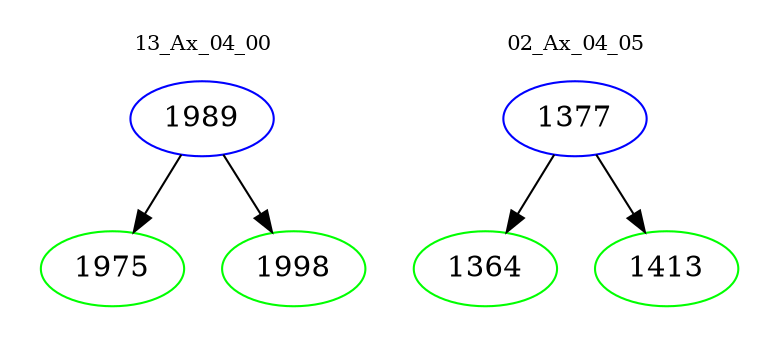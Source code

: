 digraph{
subgraph cluster_0 {
color = white
label = "13_Ax_04_00";
fontsize=10;
T0_1989 [label="1989", color="blue"]
T0_1989 -> T0_1975 [color="black"]
T0_1975 [label="1975", color="green"]
T0_1989 -> T0_1998 [color="black"]
T0_1998 [label="1998", color="green"]
}
subgraph cluster_1 {
color = white
label = "02_Ax_04_05";
fontsize=10;
T1_1377 [label="1377", color="blue"]
T1_1377 -> T1_1364 [color="black"]
T1_1364 [label="1364", color="green"]
T1_1377 -> T1_1413 [color="black"]
T1_1413 [label="1413", color="green"]
}
}

